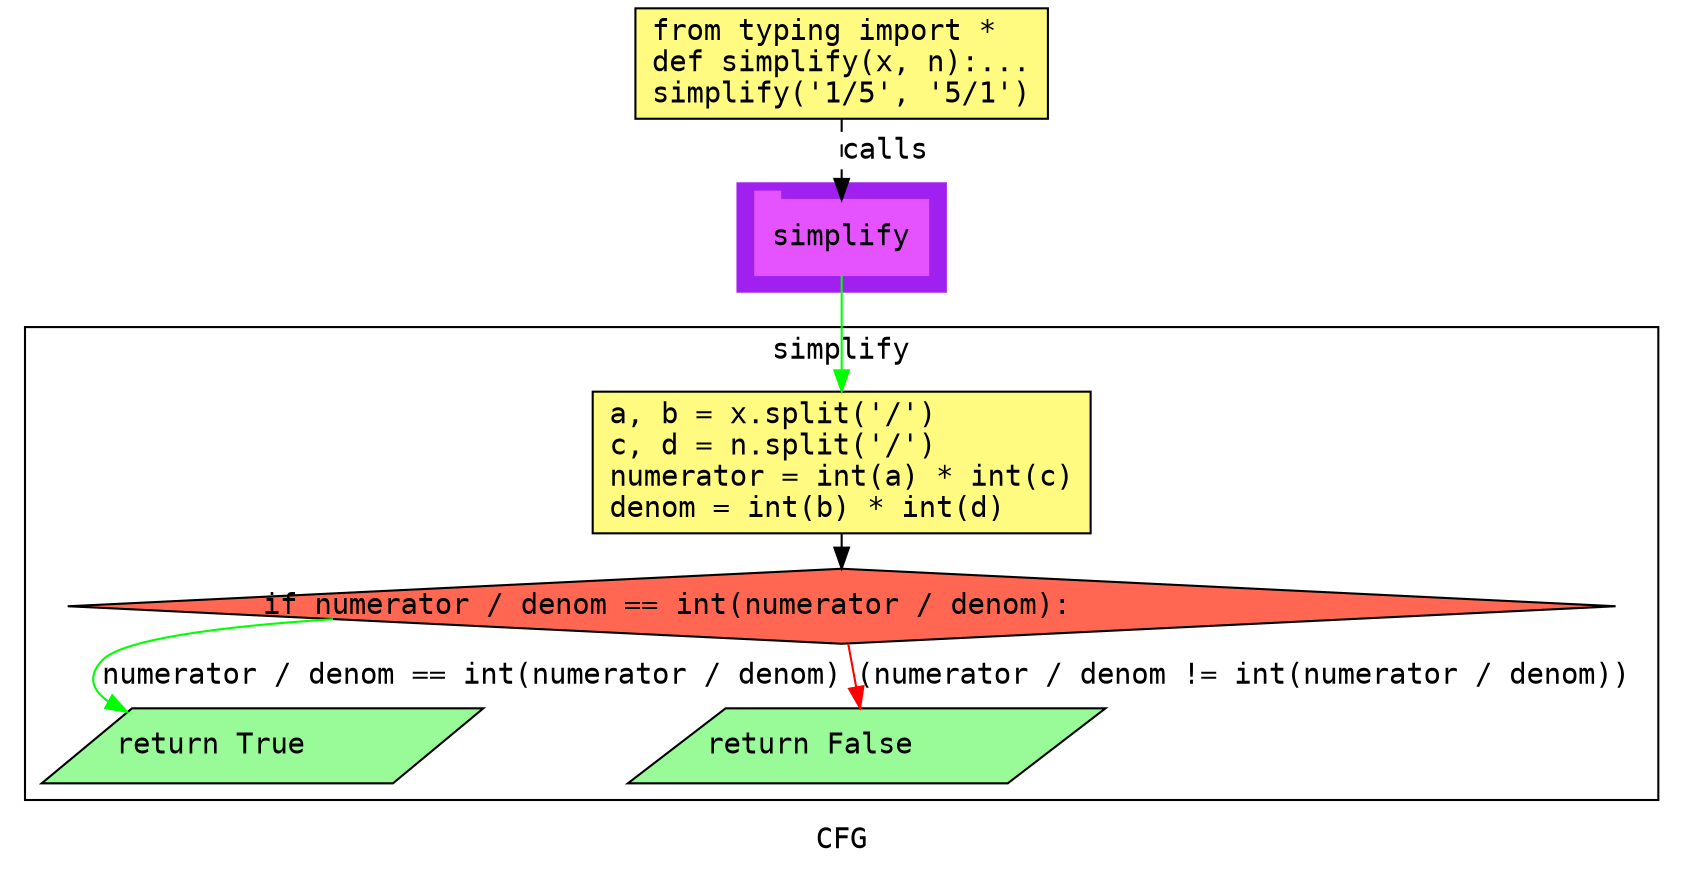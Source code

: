 digraph cluster318CFG {
	graph [bb="0,0,800,411",
		compound=True,
		fontname="DejaVu Sans Mono",
		label=CFG,
		lheight=0.21,
		lp="400,11.5",
		lwidth=0.35,
		pack=False,
		rankdir=TB,
		ranksep=0.02
	];
	node [fontname="DejaVu Sans Mono",
		label="\N"
	];
	edge [fontname="DejaVu Sans Mono"];
	subgraph cluster_1 {
		graph [bb="349,275,449,327",
			color=purple,
			compound=true,
			fontname="DejaVu Sans Mono",
			label="",
			rankdir=TB,
			ranksep=0.02,
			shape=tab,
			style=filled
		];
		node [fontname="DejaVu Sans Mono"];
		edge [fontname="DejaVu Sans Mono"];
		17	[color="#E552FF",
			height=0.5,
			label=simplify,
			linenum="[11]",
			pos="399,301",
			shape=tab,
			style=filled,
			width=1.1528];
	}
	subgraph cluster0simplify {
		graph [bb="8,31,792,258",
			compound=True,
			fontname="DejaVu Sans Mono",
			label=simplify,
			lheight=0.21,
			lp="400,246.5",
			lwidth=0.93,
			pack=False,
			rankdir=TB,
			ranksep=0.02
		];
		node [fontname="DejaVu Sans Mono"];
		edge [fontname="DejaVu Sans Mono"];
		subgraph cluster_3 {
			graph [color=purple,
				compound=true,
				fontname="DejaVu Sans Mono",
				label="",
				rankdir=TB,
				ranksep=0.02,
				shape=tab,
				style=filled
			];
			node [fontname="DejaVu Sans Mono"];
			edge [fontname="DejaVu Sans Mono"];
		}
		subgraph cluster_10 {
			graph [color=purple,
				compound=true,
				fontname="DejaVu Sans Mono",
				label="",
				rankdir=TB,
				ranksep=0.02,
				shape=tab,
				style=filled
			];
			node [fontname="DejaVu Sans Mono"];
			edge [fontname="DejaVu Sans Mono"];
		}
		3	[fillcolor="#FFFB81",
			height=0.94444,
			label="a, b = x.split('/')\lc, d = n.split('/')\lnumerator = int(a) * int(c)\ldenom = int(b) * int(d)\l",
			linenum="[3, 4, 5, 6]",
			pos="399,193",
			shape=rectangle,
			style="filled,solid",
			width=3.3194];
		10	[fillcolor="#FF6752",
			height=0.5,
			label="if numerator / denom == int(numerator / denom):\l",
			linenum="[7]",
			pos="399,124",
			shape=diamond,
			style="filled,solid",
			width=10.315];
		3 -> 10	[color=black,
			pos="e,399,142.13 399,158.89 399,156.72 399,154.54 399,152.39"];
		12	[fillcolor="#98fb98",
			height=0.5,
			label="return True\l",
			linenum="[8]",
			pos="118,57",
			shape=parallelogram,
			style="filled,solid",
			width=2.8323];
		10 -> 12	[color=green,
			label="numerator / denom == int(numerator / denom)",
			lp="222.5,90.5",
			pos="e,56.173,73.842 155.54,117.77 99.979,114.11 54.346,108.03 45,98 38.199,90.702 40.374,84.431 47.178,79.164"];
		13	[fillcolor="#98fb98",
			height=0.5,
			label="return False\l",
			linenum="[9]",
			pos="412,57",
			shape=parallelogram,
			style="filled,solid",
			width=3.0706];
		10 -> 13	[color=red,
			label="(numerator / denom != int(numerator / denom))",
			lp="592,90.5",
			pos="e,408.56,75.19 402.42,105.92 403.69,99.553 405.17,92.156 406.58,85.108"];
	}
	1	[fillcolor="#FFFB81",
		height=0.73611,
		label="from typing import *\ldef simplify(x, n):...\lsimplify('1/5', '5/1')\l",
		linenum="[1]",
		pos="399,384.5",
		shape=rectangle,
		style="filled,solid",
		width=2.75];
	1 -> 17	[label=calls,
		lp="420,342.5",
		pos="e,399,319.13 399,357.71 399,348.66 399,338.47 399,329.3",
		style=dashed];
	17 -> 3	[color=green,
		pos="e,399,227.25 399,282.97 399,270.68 399,253.5 399,237.52"];
}
